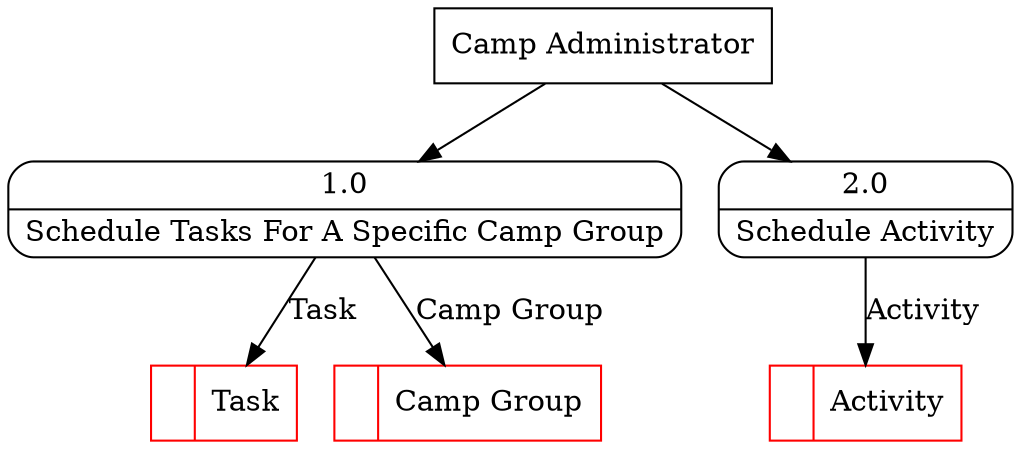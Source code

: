 digraph dfd2{ 
node[shape=record]
200 [label="<f0>  |<f1> Activity " color=red];
201 [label="<f0>  |<f1> Task " color=red];
202 [label="<f0>  |<f1> Camp Group " color=red];
203 [label="Camp Administrator" shape=box];
204 [label="{<f0> 1.0|<f1> Schedule Tasks For A Specific Camp Group }" shape=Mrecord];
205 [label="{<f0> 2.0|<f1> Schedule Activity }" shape=Mrecord];
203 -> 204
203 -> 205
204 -> 201 [label="Task"]
204 -> 202 [label="Camp Group"]
205 -> 200 [label="Activity"]
}